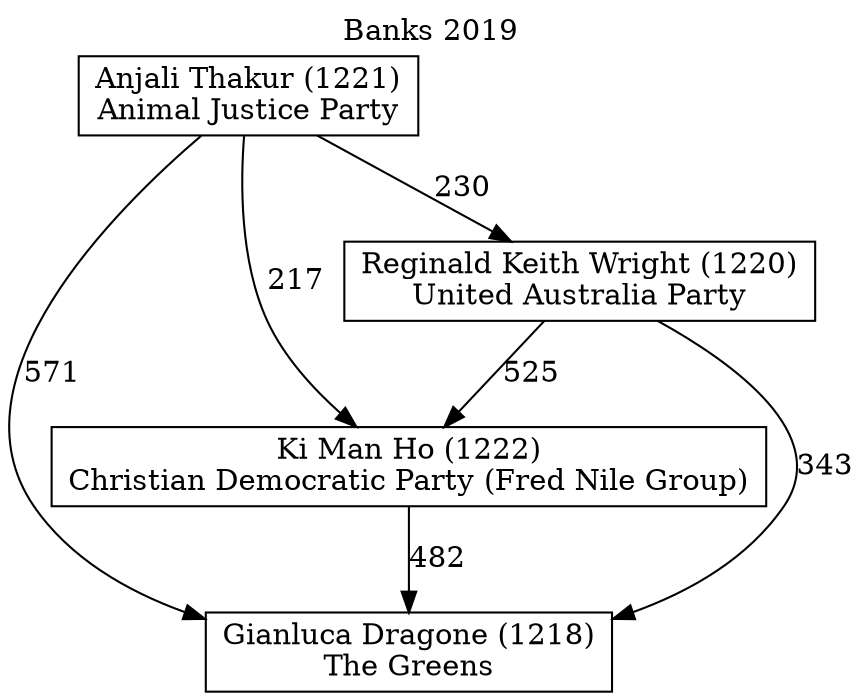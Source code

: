 // House preference flow
digraph "Gianluca Dragone (1218)_Banks_2019" {
	graph [label="Banks 2019" labelloc=t mclimit=10]
	node [shape=box]
	"Anjali Thakur (1221)" [label="Anjali Thakur (1221)
Animal Justice Party"]
	"Gianluca Dragone (1218)" [label="Gianluca Dragone (1218)
The Greens"]
	"Ki Man Ho (1222)" [label="Ki Man Ho (1222)
Christian Democratic Party (Fred Nile Group)"]
	"Reginald Keith Wright (1220)" [label="Reginald Keith Wright (1220)
United Australia Party"]
	"Anjali Thakur (1221)" -> "Gianluca Dragone (1218)" [label=571]
	"Anjali Thakur (1221)" -> "Ki Man Ho (1222)" [label=217]
	"Anjali Thakur (1221)" -> "Reginald Keith Wright (1220)" [label=230]
	"Ki Man Ho (1222)" -> "Gianluca Dragone (1218)" [label=482]
	"Reginald Keith Wright (1220)" -> "Gianluca Dragone (1218)" [label=343]
	"Reginald Keith Wright (1220)" -> "Ki Man Ho (1222)" [label=525]
}
